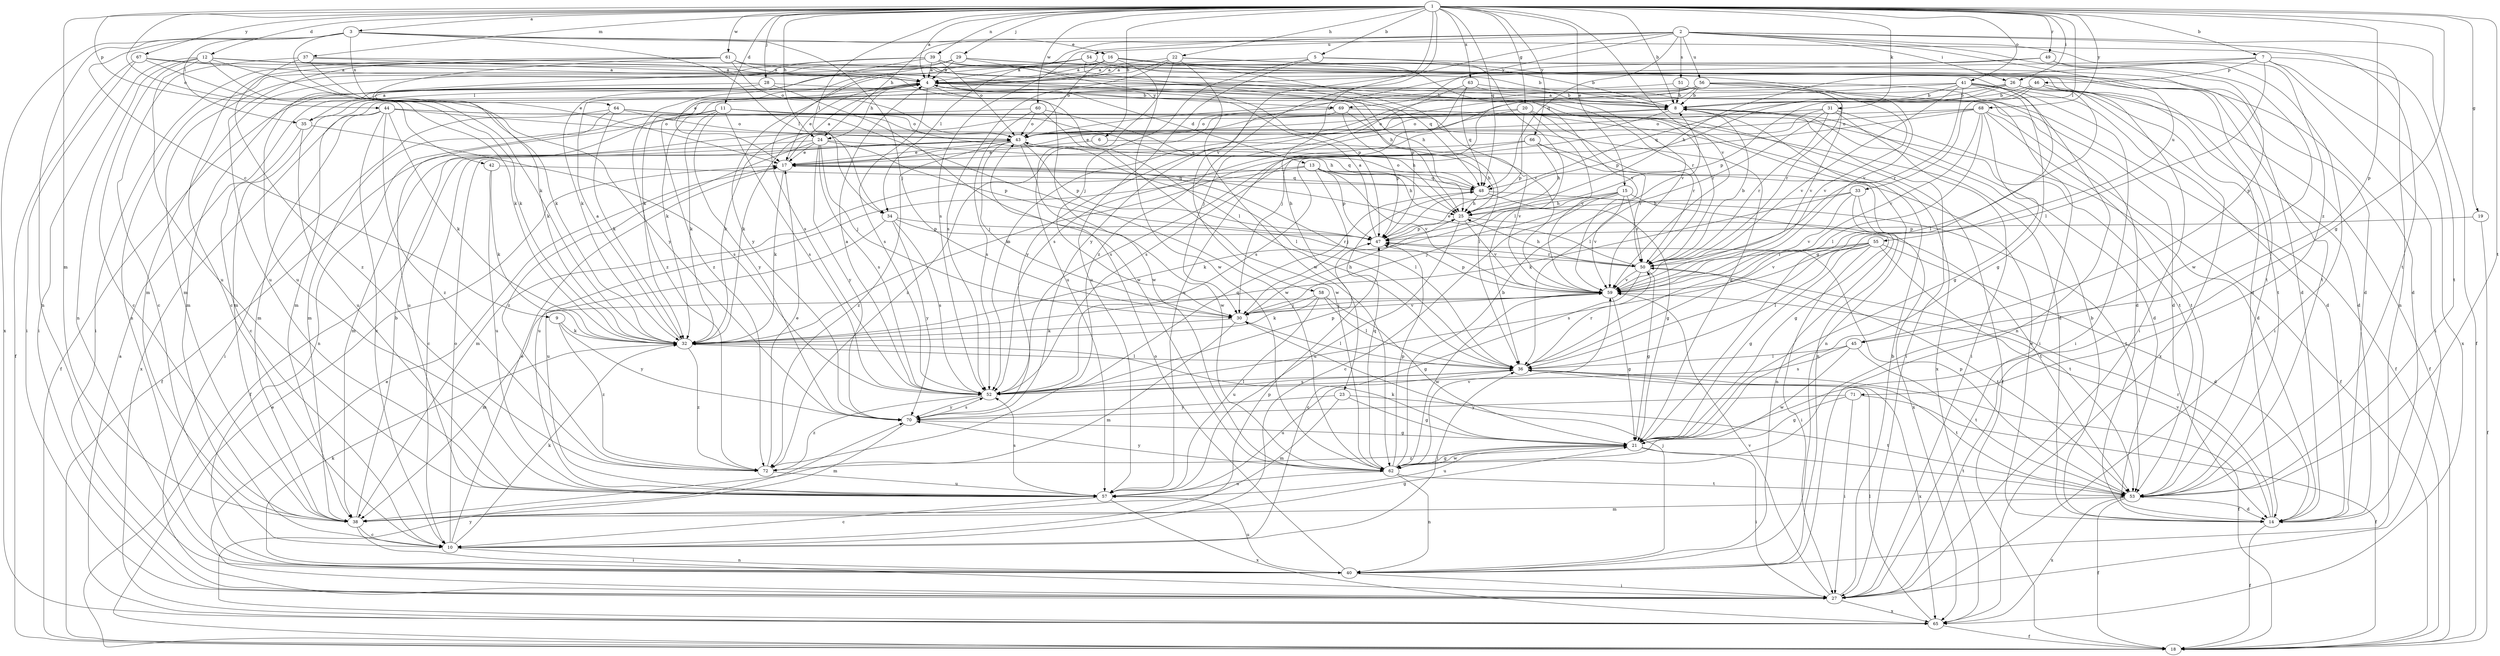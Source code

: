 strict digraph  {
	1 -> 3 [label=a];
	1 -> 4 [label=a];
	5 -> 4 [label=a];
	8 -> 4 [label=a];
	12 -> 4 [label=a];
	16 -> 4 [label=a];
	17 -> 4 [label=a];
	22 -> 4 [label=a];
	29 -> 4 [label=a];
	32 -> 4 [label=a];
	35 -> 4 [label=a];
	37 -> 4 [label=a];
	39 -> 4 [label=a];
	47 -> 4 [label=a];
	49 -> 4 [label=a];
	52 -> 4 [label=a];
	54 -> 4 [label=a];
	61 -> 4 [label=a];
	65 -> 4 [label=a];
	67 -> 4 [label=a];
	1 -> 5 [label=b];
	1 -> 6 [label=b];
	1 -> 7 [label=b];
	1 -> 8 [label=b];
	4 -> 8 [label=b];
	14 -> 8 [label=b];
	22 -> 8 [label=b];
	26 -> 8 [label=b];
	27 -> 8 [label=b];
	28 -> 8 [label=b];
	37 -> 8 [label=b];
	38 -> 8 [label=b];
	41 -> 8 [label=b];
	46 -> 8 [label=b];
	50 -> 8 [label=b];
	51 -> 8 [label=b];
	56 -> 8 [label=b];
	62 -> 8 [label=b];
	63 -> 8 [label=b];
	3 -> 9 [label=c];
	12 -> 10 [label=c];
	15 -> 10 [label=c];
	35 -> 10 [label=c];
	37 -> 10 [label=c];
	38 -> 10 [label=c];
	43 -> 10 [label=c];
	44 -> 10 [label=c];
	50 -> 10 [label=c];
	57 -> 10 [label=c];
	61 -> 10 [label=c];
	1 -> 11 [label=d];
	1 -> 12 [label=d];
	4 -> 13 [label=d];
	4 -> 14 [label=d];
	5 -> 14 [label=d];
	8 -> 14 [label=d];
	11 -> 14 [label=d];
	16 -> 14 [label=d];
	29 -> 14 [label=d];
	31 -> 14 [label=d];
	41 -> 14 [label=d];
	46 -> 14 [label=d];
	53 -> 14 [label=d];
	54 -> 14 [label=d];
	55 -> 14 [label=d];
	63 -> 14 [label=d];
	1 -> 15 [label=e];
	3 -> 16 [label=e];
	4 -> 17 [label=e];
	6 -> 17 [label=e];
	10 -> 17 [label=e];
	14 -> 17 [label=e];
	18 -> 17 [label=e];
	20 -> 17 [label=e];
	24 -> 17 [label=e];
	27 -> 17 [label=e];
	37 -> 17 [label=e];
	43 -> 17 [label=e];
	50 -> 17 [label=e];
	54 -> 17 [label=e];
	66 -> 17 [label=e];
	72 -> 17 [label=e];
	2 -> 18 [label=f];
	4 -> 18 [label=f];
	14 -> 18 [label=f];
	19 -> 18 [label=f];
	26 -> 18 [label=f];
	36 -> 18 [label=f];
	43 -> 18 [label=f];
	53 -> 18 [label=f];
	56 -> 18 [label=f];
	60 -> 18 [label=f];
	65 -> 18 [label=f];
	67 -> 18 [label=f];
	68 -> 18 [label=f];
	69 -> 18 [label=f];
	71 -> 18 [label=f];
	1 -> 19 [label=g];
	1 -> 20 [label=g];
	1 -> 21 [label=g];
	11 -> 21 [label=g];
	15 -> 21 [label=g];
	16 -> 21 [label=g];
	23 -> 21 [label=g];
	38 -> 21 [label=g];
	41 -> 21 [label=g];
	48 -> 21 [label=g];
	50 -> 21 [label=g];
	55 -> 21 [label=g];
	58 -> 21 [label=g];
	59 -> 21 [label=g];
	62 -> 21 [label=g];
	68 -> 21 [label=g];
	70 -> 21 [label=g];
	71 -> 21 [label=g];
	1 -> 22 [label=h];
	1 -> 23 [label=h];
	1 -> 24 [label=h];
	2 -> 24 [label=h];
	4 -> 24 [label=h];
	6 -> 25 [label=h];
	7 -> 25 [label=h];
	12 -> 25 [label=h];
	13 -> 25 [label=h];
	15 -> 25 [label=h];
	30 -> 25 [label=h];
	33 -> 25 [label=h];
	44 -> 25 [label=h];
	48 -> 25 [label=h];
	50 -> 25 [label=h];
	60 -> 25 [label=h];
	61 -> 25 [label=h];
	66 -> 25 [label=h];
	1 -> 26 [label=i];
	2 -> 26 [label=i];
	7 -> 27 [label=i];
	8 -> 27 [label=i];
	12 -> 27 [label=i];
	21 -> 27 [label=i];
	31 -> 27 [label=i];
	38 -> 27 [label=i];
	39 -> 27 [label=i];
	40 -> 27 [label=i];
	41 -> 27 [label=i];
	49 -> 27 [label=i];
	55 -> 27 [label=i];
	56 -> 27 [label=i];
	61 -> 27 [label=i];
	64 -> 27 [label=i];
	67 -> 27 [label=i];
	71 -> 27 [label=i];
	1 -> 28 [label=j];
	1 -> 29 [label=j];
	3 -> 30 [label=j];
	5 -> 30 [label=j];
	13 -> 30 [label=j];
	15 -> 30 [label=j];
	24 -> 30 [label=j];
	40 -> 30 [label=j];
	43 -> 30 [label=j];
	56 -> 30 [label=j];
	58 -> 30 [label=j];
	59 -> 30 [label=j];
	63 -> 30 [label=j];
	1 -> 31 [label=k];
	3 -> 32 [label=k];
	9 -> 32 [label=k];
	10 -> 32 [label=k];
	11 -> 32 [label=k];
	12 -> 32 [label=k];
	15 -> 32 [label=k];
	17 -> 32 [label=k];
	21 -> 32 [label=k];
	28 -> 32 [label=k];
	30 -> 32 [label=k];
	33 -> 32 [label=k];
	40 -> 32 [label=k];
	42 -> 32 [label=k];
	44 -> 32 [label=k];
	49 -> 32 [label=k];
	51 -> 32 [label=k];
	54 -> 32 [label=k];
	58 -> 32 [label=k];
	61 -> 32 [label=k];
	64 -> 32 [label=k];
	66 -> 32 [label=k];
	67 -> 32 [label=k];
	68 -> 32 [label=k];
	69 -> 32 [label=k];
	1 -> 33 [label=l];
	1 -> 34 [label=l];
	2 -> 34 [label=l];
	3 -> 34 [label=l];
	3 -> 35 [label=l];
	4 -> 35 [label=l];
	5 -> 36 [label=l];
	7 -> 36 [label=l];
	10 -> 36 [label=l];
	12 -> 36 [label=l];
	17 -> 36 [label=l];
	26 -> 36 [label=l];
	30 -> 36 [label=l];
	31 -> 36 [label=l];
	32 -> 36 [label=l];
	45 -> 36 [label=l];
	52 -> 36 [label=l];
	55 -> 36 [label=l];
	58 -> 36 [label=l];
	64 -> 36 [label=l];
	65 -> 36 [label=l];
	68 -> 36 [label=l];
	69 -> 36 [label=l];
	1 -> 37 [label=m];
	1 -> 38 [label=m];
	13 -> 38 [label=m];
	23 -> 38 [label=m];
	24 -> 38 [label=m];
	26 -> 38 [label=m];
	28 -> 38 [label=m];
	29 -> 38 [label=m];
	30 -> 38 [label=m];
	39 -> 38 [label=m];
	41 -> 38 [label=m];
	44 -> 38 [label=m];
	53 -> 38 [label=m];
	59 -> 38 [label=m];
	64 -> 38 [label=m];
	70 -> 38 [label=m];
	1 -> 39 [label=n];
	2 -> 40 [label=n];
	3 -> 40 [label=n];
	10 -> 40 [label=n];
	11 -> 40 [label=n];
	12 -> 40 [label=n];
	20 -> 40 [label=n];
	33 -> 40 [label=n];
	39 -> 40 [label=n];
	41 -> 40 [label=n];
	62 -> 40 [label=n];
	66 -> 40 [label=n];
	1 -> 41 [label=o];
	1 -> 42 [label=o];
	8 -> 43 [label=o];
	10 -> 43 [label=o];
	11 -> 43 [label=o];
	16 -> 43 [label=o];
	20 -> 43 [label=o];
	31 -> 43 [label=o];
	39 -> 43 [label=o];
	40 -> 43 [label=o];
	44 -> 43 [label=o];
	48 -> 43 [label=o];
	56 -> 43 [label=o];
	60 -> 43 [label=o];
	61 -> 43 [label=o];
	64 -> 43 [label=o];
	68 -> 43 [label=o];
	69 -> 43 [label=o];
	1 -> 44 [label=p];
	1 -> 45 [label=p];
	2 -> 45 [label=p];
	7 -> 46 [label=p];
	10 -> 47 [label=p];
	13 -> 47 [label=p];
	19 -> 47 [label=p];
	20 -> 47 [label=p];
	24 -> 47 [label=p];
	25 -> 47 [label=p];
	26 -> 47 [label=p];
	29 -> 47 [label=p];
	34 -> 47 [label=p];
	43 -> 47 [label=p];
	46 -> 47 [label=p];
	52 -> 47 [label=p];
	53 -> 47 [label=p];
	54 -> 47 [label=p];
	59 -> 47 [label=p];
	62 -> 47 [label=p];
	69 -> 47 [label=p];
	1 -> 48 [label=q];
	2 -> 48 [label=q];
	13 -> 48 [label=q];
	17 -> 48 [label=q];
	24 -> 48 [label=q];
	39 -> 48 [label=q];
	42 -> 48 [label=q];
	46 -> 48 [label=q];
	52 -> 48 [label=q];
	62 -> 48 [label=q];
	63 -> 48 [label=q];
	1 -> 49 [label=r];
	4 -> 50 [label=r];
	14 -> 50 [label=r];
	15 -> 50 [label=r];
	20 -> 50 [label=r];
	31 -> 50 [label=r];
	34 -> 50 [label=r];
	36 -> 50 [label=r];
	41 -> 50 [label=r];
	47 -> 50 [label=r];
	55 -> 50 [label=r];
	56 -> 50 [label=r];
	61 -> 50 [label=r];
	66 -> 50 [label=r];
	2 -> 51 [label=s];
	2 -> 52 [label=s];
	4 -> 52 [label=s];
	8 -> 52 [label=s];
	11 -> 52 [label=s];
	22 -> 52 [label=s];
	24 -> 52 [label=s];
	29 -> 52 [label=s];
	31 -> 52 [label=s];
	34 -> 52 [label=s];
	35 -> 52 [label=s];
	36 -> 52 [label=s];
	41 -> 52 [label=s];
	45 -> 52 [label=s];
	55 -> 52 [label=s];
	56 -> 52 [label=s];
	57 -> 52 [label=s];
	60 -> 52 [label=s];
	68 -> 52 [label=s];
	70 -> 52 [label=s];
	1 -> 53 [label=t];
	3 -> 53 [label=t];
	7 -> 53 [label=t];
	21 -> 53 [label=t];
	23 -> 53 [label=t];
	25 -> 53 [label=t];
	26 -> 53 [label=t];
	29 -> 53 [label=t];
	36 -> 53 [label=t];
	45 -> 53 [label=t];
	48 -> 53 [label=t];
	50 -> 53 [label=t];
	55 -> 53 [label=t];
	62 -> 53 [label=t];
	64 -> 53 [label=t];
	67 -> 53 [label=t];
	68 -> 53 [label=t];
	2 -> 54 [label=u];
	2 -> 55 [label=u];
	2 -> 56 [label=u];
	5 -> 57 [label=u];
	11 -> 57 [label=u];
	12 -> 57 [label=u];
	13 -> 57 [label=u];
	16 -> 57 [label=u];
	21 -> 57 [label=u];
	22 -> 57 [label=u];
	25 -> 57 [label=u];
	34 -> 57 [label=u];
	35 -> 57 [label=u];
	36 -> 57 [label=u];
	40 -> 57 [label=u];
	42 -> 57 [label=u];
	58 -> 57 [label=u];
	61 -> 57 [label=u];
	62 -> 57 [label=u];
	63 -> 57 [label=u];
	72 -> 57 [label=u];
	1 -> 58 [label=v];
	1 -> 59 [label=v];
	13 -> 59 [label=v];
	14 -> 59 [label=v];
	15 -> 59 [label=v];
	16 -> 59 [label=v];
	20 -> 59 [label=v];
	22 -> 59 [label=v];
	25 -> 59 [label=v];
	27 -> 59 [label=v];
	30 -> 59 [label=v];
	33 -> 59 [label=v];
	39 -> 59 [label=v];
	41 -> 59 [label=v];
	43 -> 59 [label=v];
	50 -> 59 [label=v];
	51 -> 59 [label=v];
	54 -> 59 [label=v];
	55 -> 59 [label=v];
	56 -> 59 [label=v];
	62 -> 59 [label=v];
	68 -> 59 [label=v];
	1 -> 60 [label=w];
	1 -> 61 [label=w];
	4 -> 62 [label=w];
	16 -> 62 [label=w];
	21 -> 62 [label=w];
	22 -> 62 [label=w];
	28 -> 62 [label=w];
	43 -> 62 [label=w];
	44 -> 62 [label=w];
	45 -> 62 [label=w];
	49 -> 62 [label=w];
	59 -> 62 [label=w];
	60 -> 62 [label=w];
	1 -> 63 [label=x];
	3 -> 64 [label=x];
	3 -> 65 [label=x];
	7 -> 65 [label=x];
	27 -> 65 [label=x];
	33 -> 65 [label=x];
	36 -> 65 [label=x];
	44 -> 65 [label=x];
	46 -> 65 [label=x];
	53 -> 65 [label=x];
	57 -> 65 [label=x];
	69 -> 65 [label=x];
	1 -> 66 [label=y];
	1 -> 67 [label=y];
	1 -> 68 [label=y];
	2 -> 69 [label=y];
	4 -> 69 [label=y];
	7 -> 70 [label=y];
	9 -> 70 [label=y];
	11 -> 70 [label=y];
	12 -> 70 [label=y];
	16 -> 70 [label=y];
	23 -> 70 [label=y];
	24 -> 70 [label=y];
	34 -> 70 [label=y];
	52 -> 70 [label=y];
	56 -> 70 [label=y];
	62 -> 70 [label=y];
	65 -> 70 [label=y];
	71 -> 70 [label=y];
	2 -> 71 [label=z];
	2 -> 72 [label=z];
	9 -> 72 [label=z];
	21 -> 72 [label=z];
	22 -> 72 [label=z];
	24 -> 72 [label=z];
	32 -> 72 [label=z];
	37 -> 72 [label=z];
	39 -> 72 [label=z];
	43 -> 72 [label=z];
	44 -> 72 [label=z];
	52 -> 72 [label=z];
	69 -> 72 [label=z];
}

